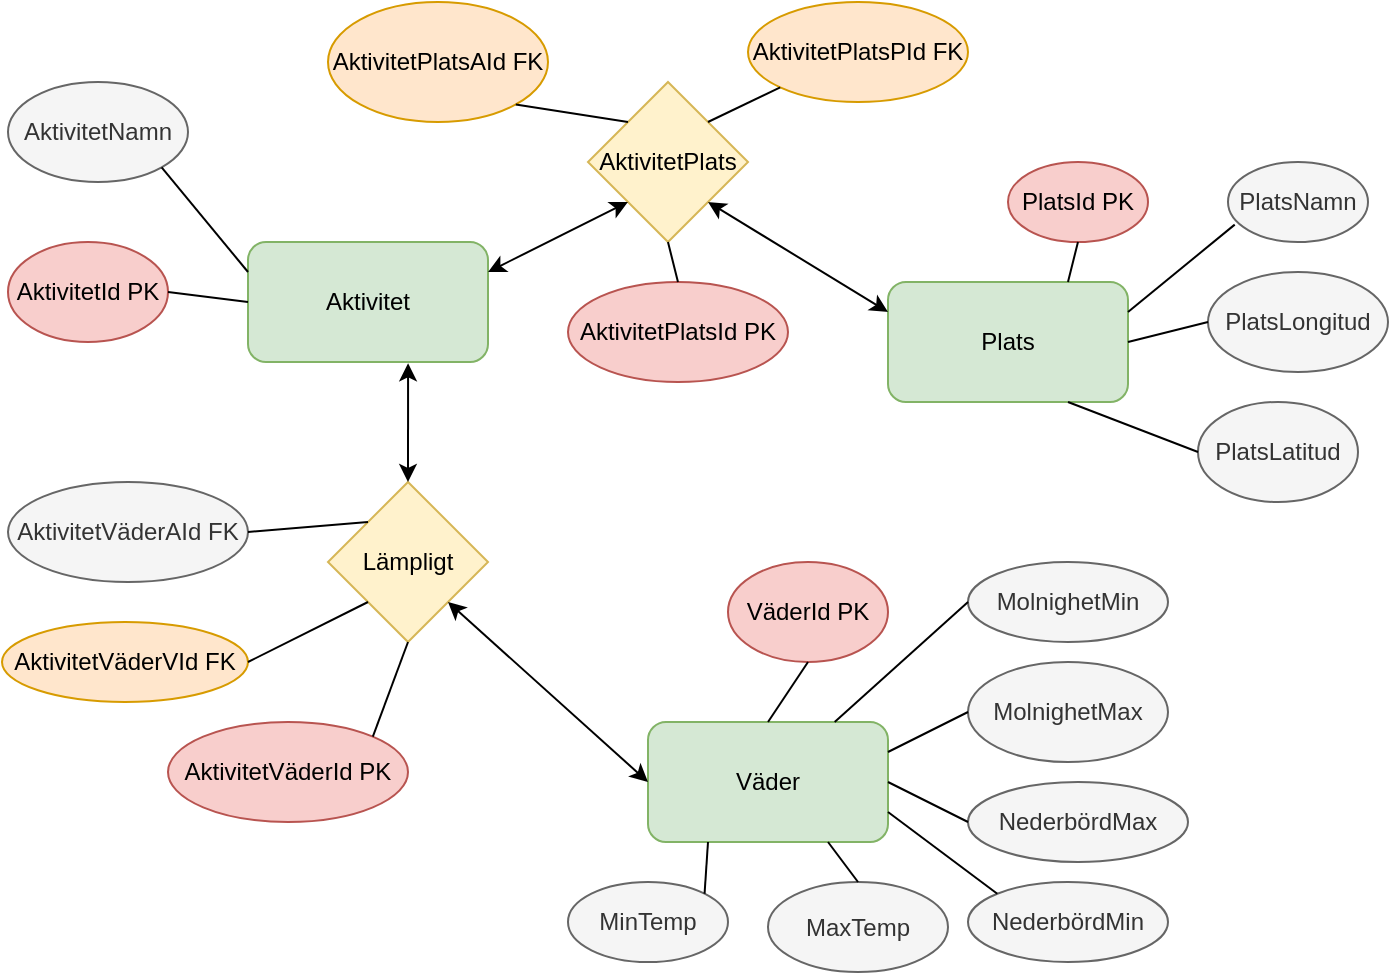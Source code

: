 <mxfile version="10.6.3" type="device"><diagram id="PFbC5HXdJ-imqX5e66wi" name="Page-1"><mxGraphModel dx="838" dy="519" grid="1" gridSize="10" guides="1" tooltips="1" connect="1" arrows="1" fold="1" page="1" pageScale="1" pageWidth="827" pageHeight="1169" math="0" shadow="0"><root><mxCell id="0"/><mxCell id="1" parent="0"/><mxCell id="x5maYdMVhzf-D6lJhElM-2" value="Aktivitet" style="rounded=1;whiteSpace=wrap;html=1;fillColor=#d5e8d4;strokeColor=#82b366;" vertex="1" parent="1"><mxGeometry x="200" y="160" width="120" height="60" as="geometry"/></mxCell><mxCell id="x5maYdMVhzf-D6lJhElM-3" value="Plats" style="rounded=1;whiteSpace=wrap;html=1;fillColor=#d5e8d4;strokeColor=#82b366;" vertex="1" parent="1"><mxGeometry x="520" y="180" width="120" height="60" as="geometry"/></mxCell><mxCell id="x5maYdMVhzf-D6lJhElM-5" value="AktivitetNamn" style="ellipse;whiteSpace=wrap;html=1;fillColor=#f5f5f5;strokeColor=#666666;fontColor=#333333;" vertex="1" parent="1"><mxGeometry x="80" y="80" width="90" height="50" as="geometry"/></mxCell><mxCell id="x5maYdMVhzf-D6lJhElM-6" value="AktivitetId PK" style="ellipse;whiteSpace=wrap;html=1;fillColor=#f8cecc;strokeColor=#b85450;" vertex="1" parent="1"><mxGeometry x="80" y="160" width="80" height="50" as="geometry"/></mxCell><mxCell id="x5maYdMVhzf-D6lJhElM-7" value="PlatsNamn&lt;br&gt;" style="ellipse;whiteSpace=wrap;html=1;fillColor=#f5f5f5;strokeColor=#666666;fontColor=#333333;" vertex="1" parent="1"><mxGeometry x="690" y="120" width="70" height="40" as="geometry"/></mxCell><mxCell id="x5maYdMVhzf-D6lJhElM-8" value="PlatsId PK" style="ellipse;whiteSpace=wrap;html=1;fillColor=#f8cecc;strokeColor=#b85450;" vertex="1" parent="1"><mxGeometry x="580" y="120" width="70" height="40" as="geometry"/></mxCell><mxCell id="x5maYdMVhzf-D6lJhElM-10" value="Väder" style="rounded=1;whiteSpace=wrap;html=1;fillColor=#d5e8d4;strokeColor=#82b366;" vertex="1" parent="1"><mxGeometry x="400" y="400" width="120" height="60" as="geometry"/></mxCell><mxCell id="x5maYdMVhzf-D6lJhElM-11" value="Lämpligt" style="rhombus;whiteSpace=wrap;html=1;fillColor=#fff2cc;strokeColor=#d6b656;" vertex="1" parent="1"><mxGeometry x="240" y="280" width="80" height="80" as="geometry"/></mxCell><mxCell id="x5maYdMVhzf-D6lJhElM-14" value="" style="endArrow=classic;startArrow=classic;html=1;entryX=0.5;entryY=0;entryDx=0;entryDy=0;exitX=0.667;exitY=1.011;exitDx=0;exitDy=0;exitPerimeter=0;" edge="1" parent="1" source="x5maYdMVhzf-D6lJhElM-2" target="x5maYdMVhzf-D6lJhElM-11"><mxGeometry width="50" height="50" relative="1" as="geometry"><mxPoint x="40" y="530" as="sourcePoint"/><mxPoint x="90" y="480" as="targetPoint"/></mxGeometry></mxCell><mxCell id="x5maYdMVhzf-D6lJhElM-15" value="" style="endArrow=classic;startArrow=classic;html=1;entryX=1;entryY=1;entryDx=0;entryDy=0;exitX=0;exitY=0.5;exitDx=0;exitDy=0;" edge="1" parent="1" source="x5maYdMVhzf-D6lJhElM-10" target="x5maYdMVhzf-D6lJhElM-11"><mxGeometry width="50" height="50" relative="1" as="geometry"><mxPoint x="40" y="530" as="sourcePoint"/><mxPoint x="90" y="480" as="targetPoint"/></mxGeometry></mxCell><mxCell id="x5maYdMVhzf-D6lJhElM-20" value="PlatsLongitud&lt;br&gt;" style="ellipse;whiteSpace=wrap;html=1;fillColor=#f5f5f5;strokeColor=#666666;fontColor=#333333;" vertex="1" parent="1"><mxGeometry x="680" y="175" width="90" height="50" as="geometry"/></mxCell><mxCell id="x5maYdMVhzf-D6lJhElM-21" value="PlatsLatitud" style="ellipse;whiteSpace=wrap;html=1;fillColor=#f5f5f5;strokeColor=#666666;fontColor=#333333;" vertex="1" parent="1"><mxGeometry x="675" y="240" width="80" height="50" as="geometry"/></mxCell><mxCell id="x5maYdMVhzf-D6lJhElM-22" value="AktivitetVäderAId FK" style="ellipse;whiteSpace=wrap;html=1;fillColor=#f5f5f5;strokeColor=#666666;fontColor=#333333;" vertex="1" parent="1"><mxGeometry x="80" y="280" width="120" height="50" as="geometry"/></mxCell><mxCell id="x5maYdMVhzf-D6lJhElM-23" value="AktivitetVäderVId FK&lt;br&gt;" style="ellipse;whiteSpace=wrap;html=1;fillColor=#ffe6cc;strokeColor=#d79b00;" vertex="1" parent="1"><mxGeometry x="77" y="350" width="123" height="40" as="geometry"/></mxCell><mxCell id="x5maYdMVhzf-D6lJhElM-24" value="VäderId PK&lt;br&gt;" style="ellipse;whiteSpace=wrap;html=1;fillColor=#f8cecc;strokeColor=#b85450;" vertex="1" parent="1"><mxGeometry x="440" y="320" width="80" height="50" as="geometry"/></mxCell><mxCell id="x5maYdMVhzf-D6lJhElM-27" value="AktivitetVäderId PK&lt;br&gt;" style="ellipse;whiteSpace=wrap;html=1;fillColor=#f8cecc;strokeColor=#b85450;" vertex="1" parent="1"><mxGeometry x="160" y="400" width="120" height="50" as="geometry"/></mxCell><mxCell id="x5maYdMVhzf-D6lJhElM-36" value="AktivitetPlats" style="rhombus;whiteSpace=wrap;html=1;fillColor=#fff2cc;strokeColor=#d6b656;" vertex="1" parent="1"><mxGeometry x="370" y="80" width="80" height="80" as="geometry"/></mxCell><mxCell id="x5maYdMVhzf-D6lJhElM-40" value="MinTemp" style="ellipse;whiteSpace=wrap;html=1;fillColor=#f5f5f5;strokeColor=#666666;fontColor=#333333;" vertex="1" parent="1"><mxGeometry x="360" y="480" width="80" height="40" as="geometry"/></mxCell><mxCell id="x5maYdMVhzf-D6lJhElM-41" value="MaxTemp&lt;br&gt;" style="ellipse;whiteSpace=wrap;html=1;fillColor=#f5f5f5;strokeColor=#666666;fontColor=#333333;" vertex="1" parent="1"><mxGeometry x="460" y="480" width="90" height="45" as="geometry"/></mxCell><mxCell id="x5maYdMVhzf-D6lJhElM-42" value="MolnighetMin&lt;br&gt;" style="ellipse;whiteSpace=wrap;html=1;fillColor=#f5f5f5;strokeColor=#666666;fontColor=#333333;" vertex="1" parent="1"><mxGeometry x="560" y="320" width="100" height="40" as="geometry"/></mxCell><mxCell id="x5maYdMVhzf-D6lJhElM-43" value="MolnighetMax&lt;br&gt;" style="ellipse;whiteSpace=wrap;html=1;fillColor=#f5f5f5;strokeColor=#666666;fontColor=#333333;" vertex="1" parent="1"><mxGeometry x="560" y="370" width="100" height="50" as="geometry"/></mxCell><mxCell id="x5maYdMVhzf-D6lJhElM-44" value="NederbördMin" style="ellipse;whiteSpace=wrap;html=1;fillColor=#f5f5f5;strokeColor=#666666;fontColor=#333333;" vertex="1" parent="1"><mxGeometry x="560" y="480" width="100" height="40" as="geometry"/></mxCell><mxCell id="x5maYdMVhzf-D6lJhElM-45" value="NederbördMax" style="ellipse;whiteSpace=wrap;html=1;fillColor=#f5f5f5;strokeColor=#666666;fontColor=#333333;" vertex="1" parent="1"><mxGeometry x="560" y="430" width="110" height="40" as="geometry"/></mxCell><mxCell id="x5maYdMVhzf-D6lJhElM-49" value="AktivitetPlatsAId FK" style="ellipse;whiteSpace=wrap;html=1;fillColor=#ffe6cc;strokeColor=#d79b00;" vertex="1" parent="1"><mxGeometry x="240" y="40" width="110" height="60" as="geometry"/></mxCell><mxCell id="x5maYdMVhzf-D6lJhElM-50" value="AktivitetPlatsPId FK&lt;br&gt;" style="ellipse;whiteSpace=wrap;html=1;fillColor=#ffe6cc;strokeColor=#d79b00;" vertex="1" parent="1"><mxGeometry x="450" y="40" width="110" height="50" as="geometry"/></mxCell><mxCell id="x5maYdMVhzf-D6lJhElM-51" value="AktivitetPlatsId PK" style="ellipse;whiteSpace=wrap;html=1;fillColor=#f8cecc;strokeColor=#b85450;" vertex="1" parent="1"><mxGeometry x="360" y="180" width="110" height="50" as="geometry"/></mxCell><mxCell id="x5maYdMVhzf-D6lJhElM-54" value="" style="endArrow=none;html=1;entryX=0;entryY=0;entryDx=0;entryDy=0;exitX=1;exitY=0.5;exitDx=0;exitDy=0;" edge="1" parent="1" source="x5maYdMVhzf-D6lJhElM-22" target="x5maYdMVhzf-D6lJhElM-11"><mxGeometry width="50" height="50" relative="1" as="geometry"><mxPoint x="200" y="340" as="sourcePoint"/><mxPoint x="250" y="290" as="targetPoint"/></mxGeometry></mxCell><mxCell id="x5maYdMVhzf-D6lJhElM-55" value="" style="endArrow=none;html=1;exitX=1;exitY=0.5;exitDx=0;exitDy=0;entryX=0;entryY=1;entryDx=0;entryDy=0;" edge="1" parent="1" source="x5maYdMVhzf-D6lJhElM-23" target="x5maYdMVhzf-D6lJhElM-11"><mxGeometry width="50" height="50" relative="1" as="geometry"><mxPoint x="210" y="385" as="sourcePoint"/><mxPoint x="260" y="335" as="targetPoint"/></mxGeometry></mxCell><mxCell id="x5maYdMVhzf-D6lJhElM-56" value="" style="endArrow=none;html=1;entryX=0.5;entryY=1;entryDx=0;entryDy=0;exitX=1;exitY=0;exitDx=0;exitDy=0;" edge="1" parent="1" source="x5maYdMVhzf-D6lJhElM-27" target="x5maYdMVhzf-D6lJhElM-11"><mxGeometry width="50" height="50" relative="1" as="geometry"><mxPoint x="260" y="410" as="sourcePoint"/><mxPoint x="310" y="360" as="targetPoint"/></mxGeometry></mxCell><mxCell id="x5maYdMVhzf-D6lJhElM-57" value="" style="endArrow=none;html=1;entryX=0.25;entryY=1;entryDx=0;entryDy=0;exitX=1;exitY=0;exitDx=0;exitDy=0;" edge="1" parent="1" source="x5maYdMVhzf-D6lJhElM-40" target="x5maYdMVhzf-D6lJhElM-10"><mxGeometry width="50" height="50" relative="1" as="geometry"><mxPoint x="300" y="540" as="sourcePoint"/><mxPoint x="350" y="490" as="targetPoint"/></mxGeometry></mxCell><mxCell id="x5maYdMVhzf-D6lJhElM-58" value="" style="endArrow=none;html=1;entryX=0.75;entryY=1;entryDx=0;entryDy=0;exitX=0.5;exitY=0;exitDx=0;exitDy=0;" edge="1" parent="1" source="x5maYdMVhzf-D6lJhElM-41" target="x5maYdMVhzf-D6lJhElM-10"><mxGeometry width="50" height="50" relative="1" as="geometry"><mxPoint x="450" y="600" as="sourcePoint"/><mxPoint x="500" y="550" as="targetPoint"/></mxGeometry></mxCell><mxCell id="x5maYdMVhzf-D6lJhElM-59" value="" style="endArrow=none;html=1;entryX=1;entryY=0.75;entryDx=0;entryDy=0;exitX=0;exitY=0;exitDx=0;exitDy=0;" edge="1" parent="1" source="x5maYdMVhzf-D6lJhElM-44" target="x5maYdMVhzf-D6lJhElM-10"><mxGeometry width="50" height="50" relative="1" as="geometry"><mxPoint x="530" y="510" as="sourcePoint"/><mxPoint x="580" y="460" as="targetPoint"/></mxGeometry></mxCell><mxCell id="x5maYdMVhzf-D6lJhElM-60" value="" style="endArrow=none;html=1;entryX=0;entryY=0.5;entryDx=0;entryDy=0;exitX=1;exitY=0.5;exitDx=0;exitDy=0;" edge="1" parent="1" source="x5maYdMVhzf-D6lJhElM-10" target="x5maYdMVhzf-D6lJhElM-45"><mxGeometry width="50" height="50" relative="1" as="geometry"><mxPoint x="380" y="400" as="sourcePoint"/><mxPoint x="430" y="350" as="targetPoint"/></mxGeometry></mxCell><mxCell id="x5maYdMVhzf-D6lJhElM-61" value="" style="endArrow=none;html=1;entryX=0;entryY=0.5;entryDx=0;entryDy=0;exitX=1;exitY=0.25;exitDx=0;exitDy=0;" edge="1" parent="1" source="x5maYdMVhzf-D6lJhElM-10" target="x5maYdMVhzf-D6lJhElM-43"><mxGeometry width="50" height="50" relative="1" as="geometry"><mxPoint x="360" y="380" as="sourcePoint"/><mxPoint x="410" y="330" as="targetPoint"/></mxGeometry></mxCell><mxCell id="x5maYdMVhzf-D6lJhElM-62" value="" style="endArrow=none;html=1;entryX=0;entryY=0.5;entryDx=0;entryDy=0;" edge="1" parent="1" source="x5maYdMVhzf-D6lJhElM-10" target="x5maYdMVhzf-D6lJhElM-42"><mxGeometry width="50" height="50" relative="1" as="geometry"><mxPoint x="360" y="350" as="sourcePoint"/><mxPoint x="410" y="300" as="targetPoint"/></mxGeometry></mxCell><mxCell id="x5maYdMVhzf-D6lJhElM-63" value="" style="endArrow=none;html=1;entryX=0.5;entryY=1;entryDx=0;entryDy=0;exitX=0.5;exitY=0;exitDx=0;exitDy=0;" edge="1" parent="1" source="x5maYdMVhzf-D6lJhElM-10" target="x5maYdMVhzf-D6lJhElM-24"><mxGeometry width="50" height="50" relative="1" as="geometry"><mxPoint x="340" y="350" as="sourcePoint"/><mxPoint x="390" y="300" as="targetPoint"/></mxGeometry></mxCell><mxCell id="x5maYdMVhzf-D6lJhElM-65" value="" style="endArrow=classic;startArrow=classic;html=1;entryX=0;entryY=1;entryDx=0;entryDy=0;exitX=1;exitY=0.25;exitDx=0;exitDy=0;" edge="1" parent="1" source="x5maYdMVhzf-D6lJhElM-2" target="x5maYdMVhzf-D6lJhElM-36"><mxGeometry width="50" height="50" relative="1" as="geometry"><mxPoint x="80" y="600" as="sourcePoint"/><mxPoint x="130" y="550" as="targetPoint"/></mxGeometry></mxCell><mxCell id="x5maYdMVhzf-D6lJhElM-66" value="" style="endArrow=classic;startArrow=classic;html=1;exitX=1;exitY=1;exitDx=0;exitDy=0;entryX=0;entryY=0.25;entryDx=0;entryDy=0;" edge="1" parent="1" source="x5maYdMVhzf-D6lJhElM-36" target="x5maYdMVhzf-D6lJhElM-3"><mxGeometry width="50" height="50" relative="1" as="geometry"><mxPoint x="480" y="170" as="sourcePoint"/><mxPoint x="530" y="120" as="targetPoint"/></mxGeometry></mxCell><mxCell id="x5maYdMVhzf-D6lJhElM-67" value="" style="endArrow=none;html=1;entryX=0.5;entryY=1;entryDx=0;entryDy=0;exitX=0.5;exitY=0;exitDx=0;exitDy=0;" edge="1" parent="1" source="x5maYdMVhzf-D6lJhElM-51" target="x5maYdMVhzf-D6lJhElM-36"><mxGeometry width="50" height="50" relative="1" as="geometry"><mxPoint x="400" y="310" as="sourcePoint"/><mxPoint x="450" y="260" as="targetPoint"/></mxGeometry></mxCell><mxCell id="x5maYdMVhzf-D6lJhElM-68" value="" style="endArrow=none;html=1;entryX=1;entryY=1;entryDx=0;entryDy=0;exitX=0;exitY=0;exitDx=0;exitDy=0;" edge="1" parent="1" source="x5maYdMVhzf-D6lJhElM-36" target="x5maYdMVhzf-D6lJhElM-49"><mxGeometry width="50" height="50" relative="1" as="geometry"><mxPoint x="210" y="150" as="sourcePoint"/><mxPoint x="260" y="100" as="targetPoint"/></mxGeometry></mxCell><mxCell id="x5maYdMVhzf-D6lJhElM-69" value="" style="endArrow=none;html=1;entryX=0;entryY=1;entryDx=0;entryDy=0;exitX=1;exitY=0;exitDx=0;exitDy=0;" edge="1" parent="1" source="x5maYdMVhzf-D6lJhElM-36" target="x5maYdMVhzf-D6lJhElM-50"><mxGeometry width="50" height="50" relative="1" as="geometry"><mxPoint x="480" y="160" as="sourcePoint"/><mxPoint x="530" y="110" as="targetPoint"/></mxGeometry></mxCell><mxCell id="x5maYdMVhzf-D6lJhElM-70" value="" style="endArrow=none;html=1;entryX=1;entryY=1;entryDx=0;entryDy=0;exitX=0;exitY=0.25;exitDx=0;exitDy=0;" edge="1" parent="1" source="x5maYdMVhzf-D6lJhElM-2" target="x5maYdMVhzf-D6lJhElM-5"><mxGeometry width="50" height="50" relative="1" as="geometry"><mxPoint x="190" y="150" as="sourcePoint"/><mxPoint x="240" y="100" as="targetPoint"/></mxGeometry></mxCell><mxCell id="x5maYdMVhzf-D6lJhElM-71" value="" style="endArrow=none;html=1;entryX=0;entryY=0.5;entryDx=0;entryDy=0;exitX=1;exitY=0.5;exitDx=0;exitDy=0;" edge="1" parent="1" source="x5maYdMVhzf-D6lJhElM-6" target="x5maYdMVhzf-D6lJhElM-2"><mxGeometry width="50" height="50" relative="1" as="geometry"><mxPoint x="20" y="280" as="sourcePoint"/><mxPoint x="70" y="230" as="targetPoint"/></mxGeometry></mxCell><mxCell id="x5maYdMVhzf-D6lJhElM-72" value="" style="endArrow=none;html=1;entryX=0.5;entryY=1;entryDx=0;entryDy=0;exitX=0.75;exitY=0;exitDx=0;exitDy=0;" edge="1" parent="1" source="x5maYdMVhzf-D6lJhElM-3" target="x5maYdMVhzf-D6lJhElM-8"><mxGeometry width="50" height="50" relative="1" as="geometry"><mxPoint x="530" y="160" as="sourcePoint"/><mxPoint x="580" y="110" as="targetPoint"/></mxGeometry></mxCell><mxCell id="x5maYdMVhzf-D6lJhElM-73" value="" style="endArrow=none;html=1;entryX=0.048;entryY=0.783;entryDx=0;entryDy=0;entryPerimeter=0;exitX=1;exitY=0.25;exitDx=0;exitDy=0;" edge="1" parent="1" source="x5maYdMVhzf-D6lJhElM-3" target="x5maYdMVhzf-D6lJhElM-7"><mxGeometry width="50" height="50" relative="1" as="geometry"><mxPoint x="650" y="200" as="sourcePoint"/><mxPoint x="700" y="150" as="targetPoint"/></mxGeometry></mxCell><mxCell id="x5maYdMVhzf-D6lJhElM-74" value="" style="endArrow=none;html=1;entryX=0;entryY=0.5;entryDx=0;entryDy=0;exitX=1;exitY=0.5;exitDx=0;exitDy=0;" edge="1" parent="1" source="x5maYdMVhzf-D6lJhElM-3" target="x5maYdMVhzf-D6lJhElM-20"><mxGeometry width="50" height="50" relative="1" as="geometry"><mxPoint x="80" y="600" as="sourcePoint"/><mxPoint x="130" y="550" as="targetPoint"/></mxGeometry></mxCell><mxCell id="x5maYdMVhzf-D6lJhElM-75" value="" style="endArrow=none;html=1;entryX=0;entryY=0.5;entryDx=0;entryDy=0;exitX=0.75;exitY=1;exitDx=0;exitDy=0;" edge="1" parent="1" source="x5maYdMVhzf-D6lJhElM-3" target="x5maYdMVhzf-D6lJhElM-21"><mxGeometry width="50" height="50" relative="1" as="geometry"><mxPoint x="560" y="310" as="sourcePoint"/><mxPoint x="610" y="260" as="targetPoint"/></mxGeometry></mxCell></root></mxGraphModel></diagram></mxfile>